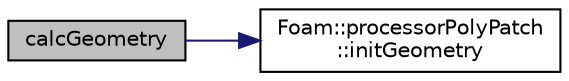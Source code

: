 digraph "calcGeometry"
{
  bgcolor="transparent";
  edge [fontname="Helvetica",fontsize="10",labelfontname="Helvetica",labelfontsize="10"];
  node [fontname="Helvetica",fontsize="10",shape=record];
  rankdir="LR";
  Node1 [label="calcGeometry",height=0.2,width=0.4,color="black", fillcolor="grey75", style="filled" fontcolor="black"];
  Node1 -> Node2 [color="midnightblue",fontsize="10",style="solid",fontname="Helvetica"];
  Node2 [label="Foam::processorPolyPatch\l::initGeometry",height=0.2,width=0.4,color="black",URL="$classFoam_1_1processorPolyPatch.html#a633b37f544e6c45c018011729ee1f7da",tooltip="Initialise the calculation of the patch geometry. "];
}
